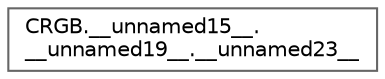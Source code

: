 digraph "Graphical Class Hierarchy"
{
 // LATEX_PDF_SIZE
  bgcolor="transparent";
  edge [fontname=Helvetica,fontsize=10,labelfontname=Helvetica,labelfontsize=10];
  node [fontname=Helvetica,fontsize=10,shape=box,height=0.2,width=0.4];
  rankdir="LR";
  Node0 [id="Node000000",label="CRGB.__unnamed15__.\l__unnamed19__.__unnamed23__",height=0.2,width=0.4,color="grey40", fillcolor="white", style="filled",URL="$db/d87/group___pixel_types.html#db/d74/union_c_r_g_b_8____unnamed15_____8____unnamed19_____8____unnamed23____",tooltip=" "];
}
